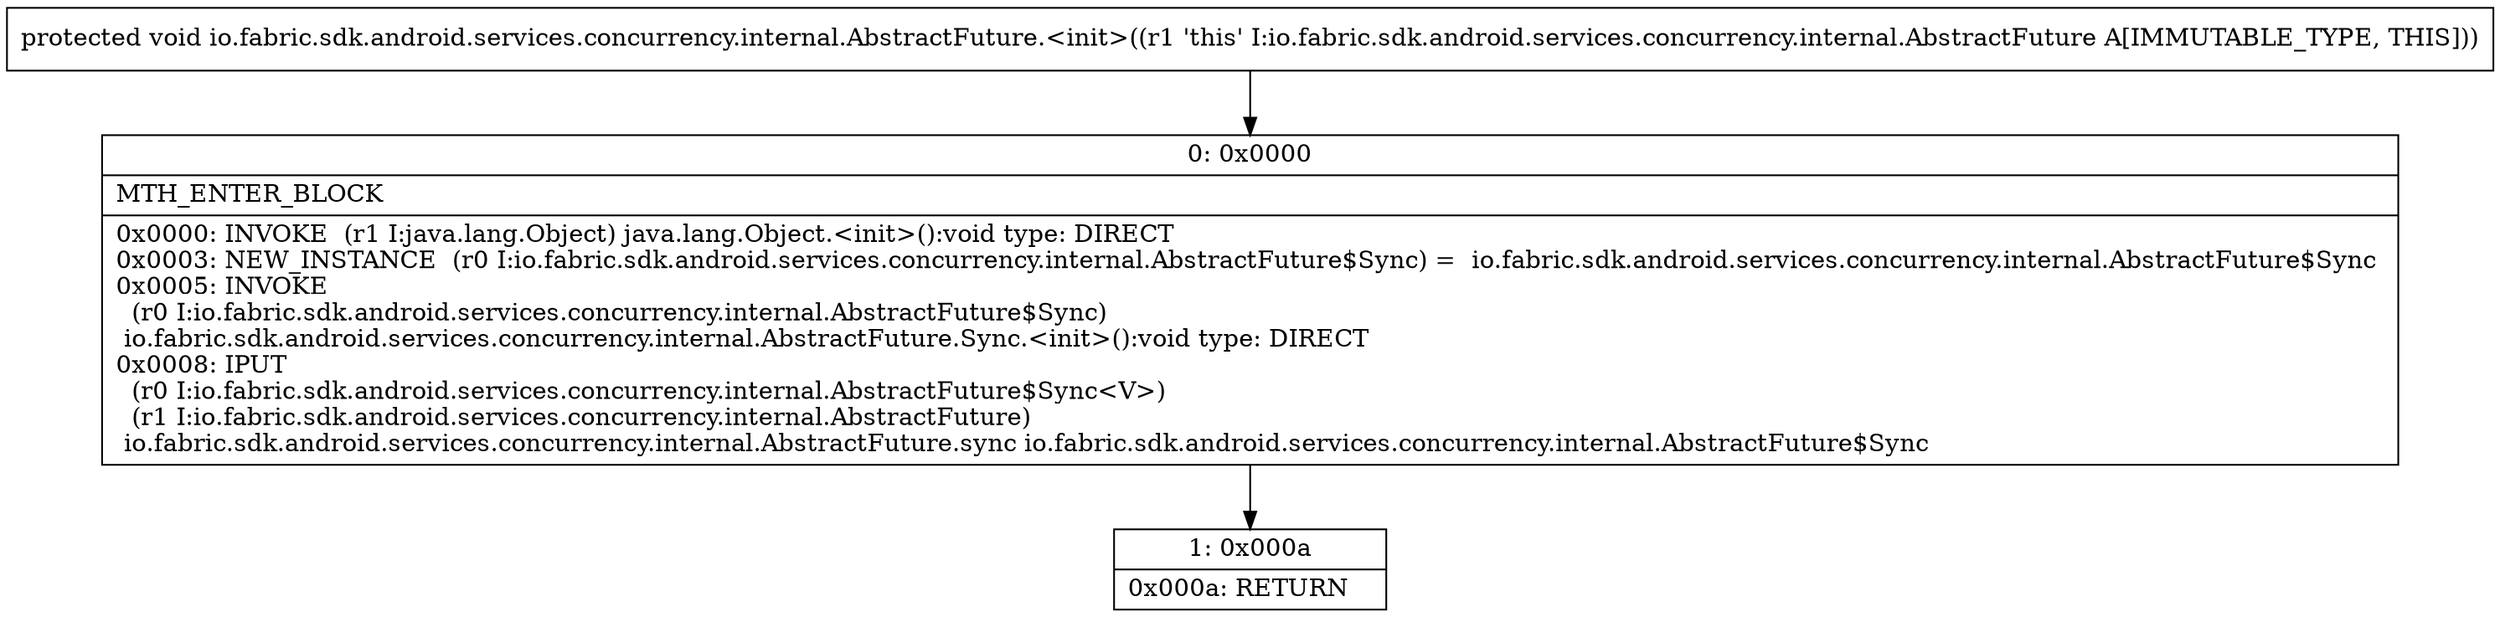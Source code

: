 digraph "CFG forio.fabric.sdk.android.services.concurrency.internal.AbstractFuture.\<init\>()V" {
Node_0 [shape=record,label="{0\:\ 0x0000|MTH_ENTER_BLOCK\l|0x0000: INVOKE  (r1 I:java.lang.Object) java.lang.Object.\<init\>():void type: DIRECT \l0x0003: NEW_INSTANCE  (r0 I:io.fabric.sdk.android.services.concurrency.internal.AbstractFuture$Sync) =  io.fabric.sdk.android.services.concurrency.internal.AbstractFuture$Sync \l0x0005: INVOKE  \l  (r0 I:io.fabric.sdk.android.services.concurrency.internal.AbstractFuture$Sync)\l io.fabric.sdk.android.services.concurrency.internal.AbstractFuture.Sync.\<init\>():void type: DIRECT \l0x0008: IPUT  \l  (r0 I:io.fabric.sdk.android.services.concurrency.internal.AbstractFuture$Sync\<V\>)\l  (r1 I:io.fabric.sdk.android.services.concurrency.internal.AbstractFuture)\l io.fabric.sdk.android.services.concurrency.internal.AbstractFuture.sync io.fabric.sdk.android.services.concurrency.internal.AbstractFuture$Sync \l}"];
Node_1 [shape=record,label="{1\:\ 0x000a|0x000a: RETURN   \l}"];
MethodNode[shape=record,label="{protected void io.fabric.sdk.android.services.concurrency.internal.AbstractFuture.\<init\>((r1 'this' I:io.fabric.sdk.android.services.concurrency.internal.AbstractFuture A[IMMUTABLE_TYPE, THIS])) }"];
MethodNode -> Node_0;
Node_0 -> Node_1;
}

